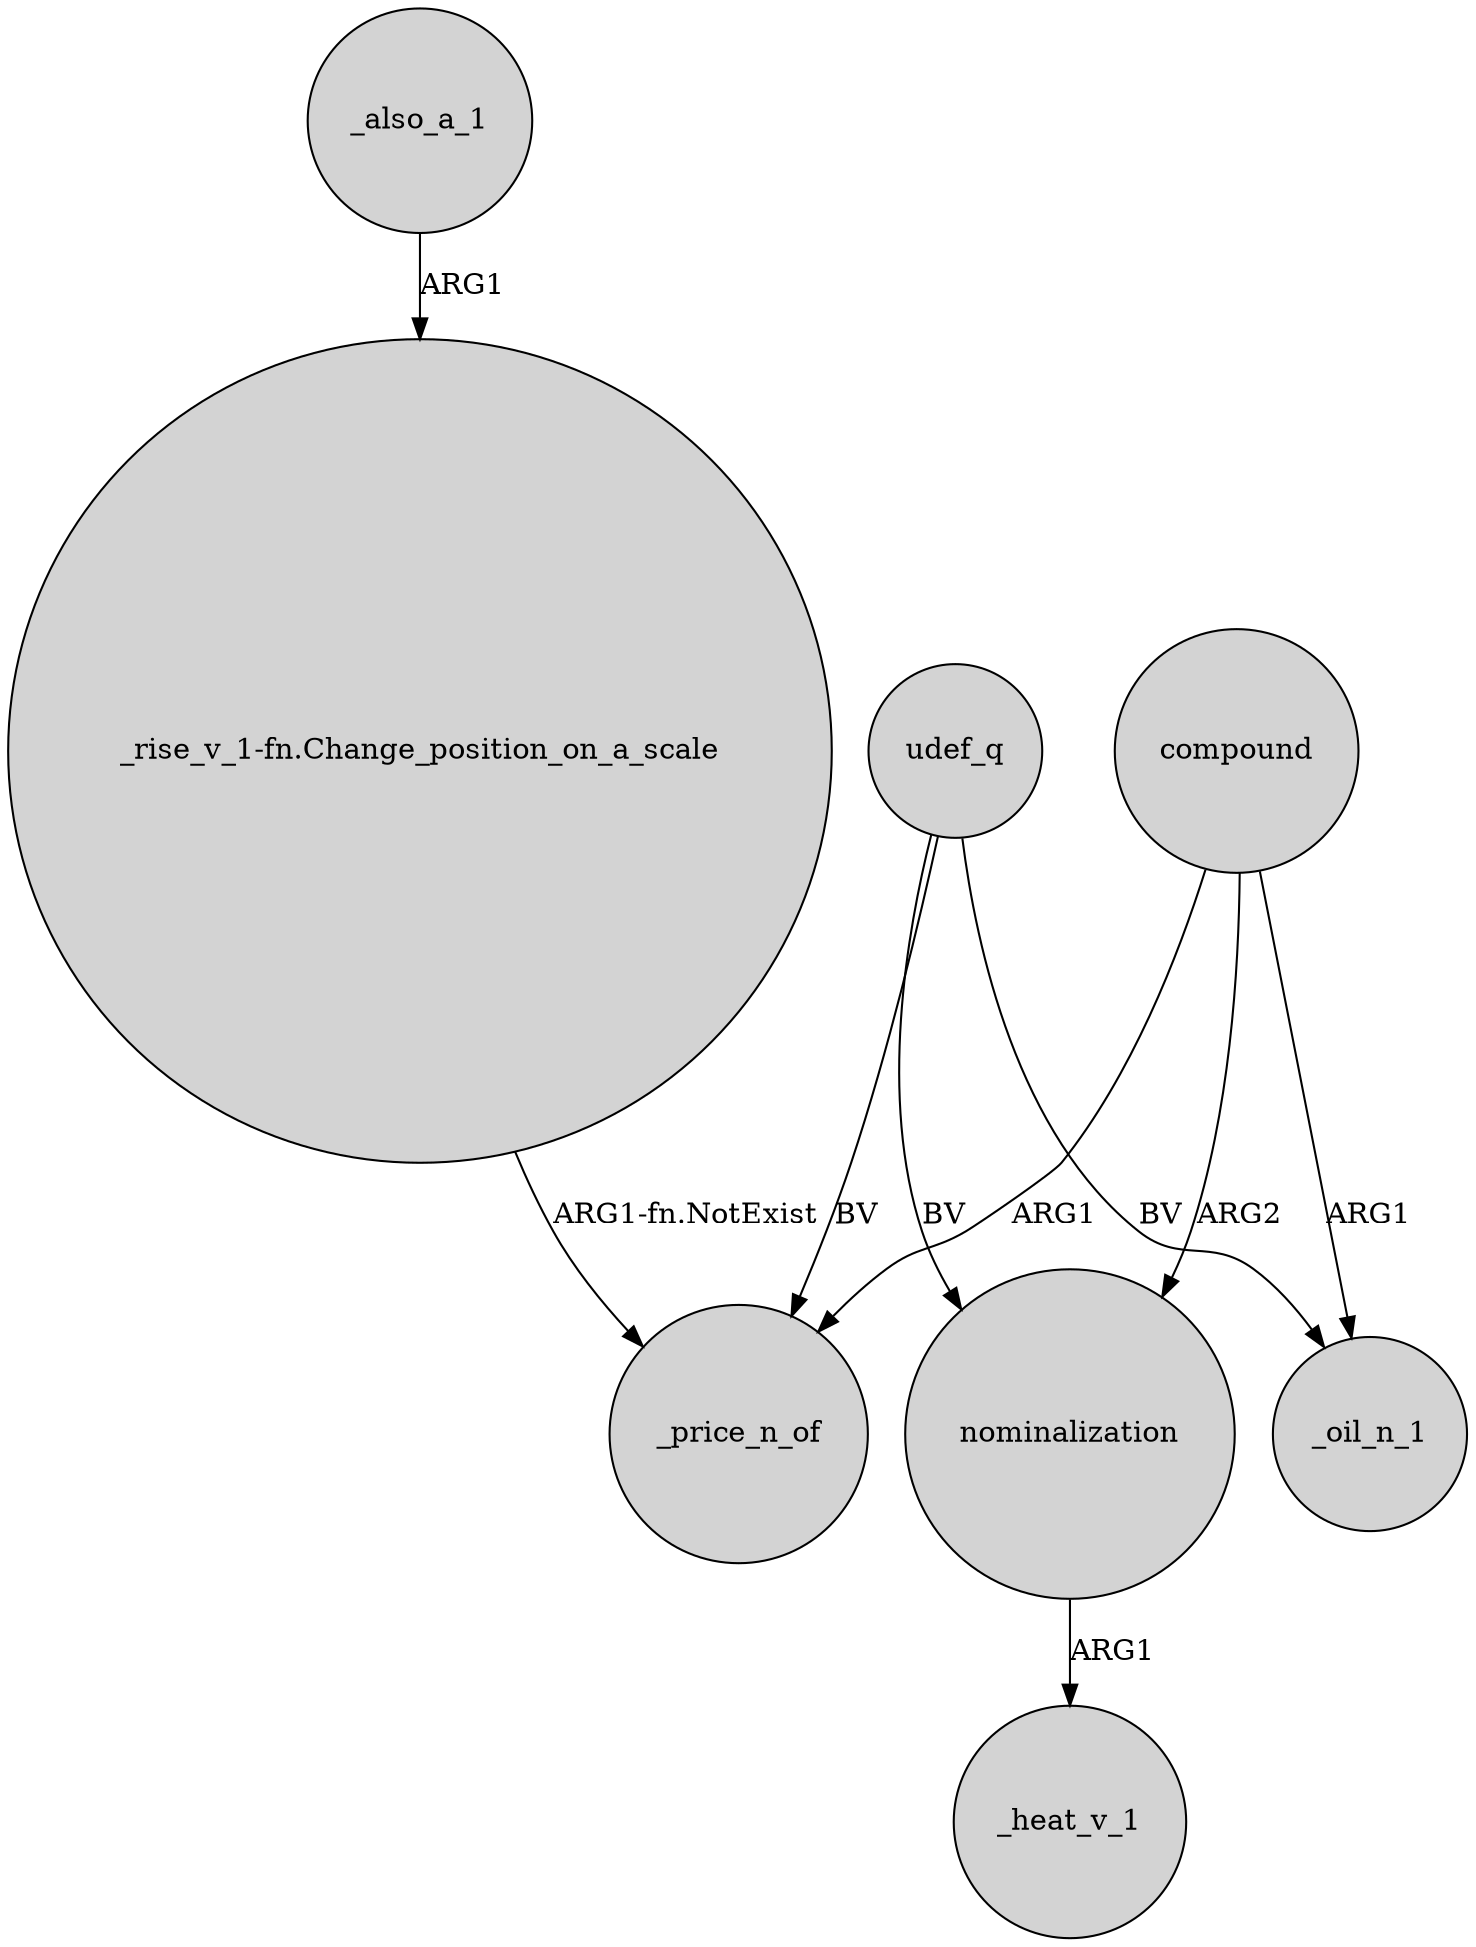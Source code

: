 digraph {
	node [shape=circle style=filled]
	nominalization -> _heat_v_1 [label=ARG1]
	compound -> nominalization [label=ARG2]
	udef_q -> _price_n_of [label=BV]
	compound -> _oil_n_1 [label=ARG1]
	compound -> _price_n_of [label=ARG1]
	_also_a_1 -> "_rise_v_1-fn.Change_position_on_a_scale" [label=ARG1]
	udef_q -> nominalization [label=BV]
	udef_q -> _oil_n_1 [label=BV]
	"_rise_v_1-fn.Change_position_on_a_scale" -> _price_n_of [label="ARG1-fn.NotExist"]
}
